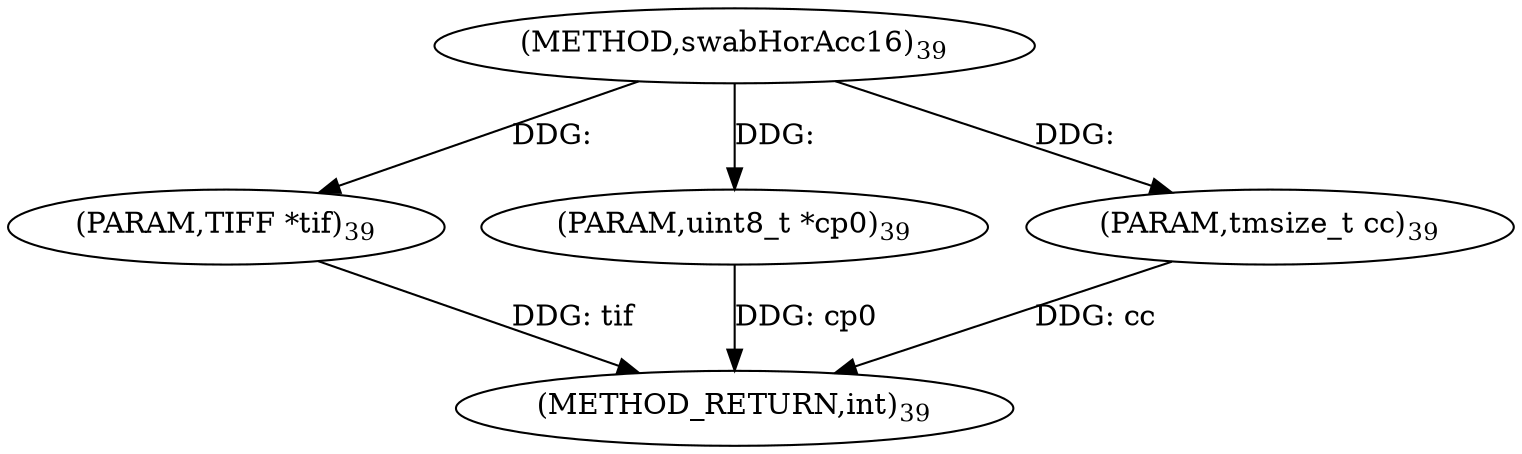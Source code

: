 digraph "swabHorAcc16" {  
"35638" [label = <(METHOD,swabHorAcc16)<SUB>39</SUB>> ]
"35642" [label = <(METHOD_RETURN,int)<SUB>39</SUB>> ]
"35639" [label = <(PARAM,TIFF *tif)<SUB>39</SUB>> ]
"35640" [label = <(PARAM,uint8_t *cp0)<SUB>39</SUB>> ]
"35641" [label = <(PARAM,tmsize_t cc)<SUB>39</SUB>> ]
  "35639" -> "35642"  [ label = "DDG: tif"] 
  "35640" -> "35642"  [ label = "DDG: cp0"] 
  "35641" -> "35642"  [ label = "DDG: cc"] 
  "35638" -> "35639"  [ label = "DDG: "] 
  "35638" -> "35640"  [ label = "DDG: "] 
  "35638" -> "35641"  [ label = "DDG: "] 
}
